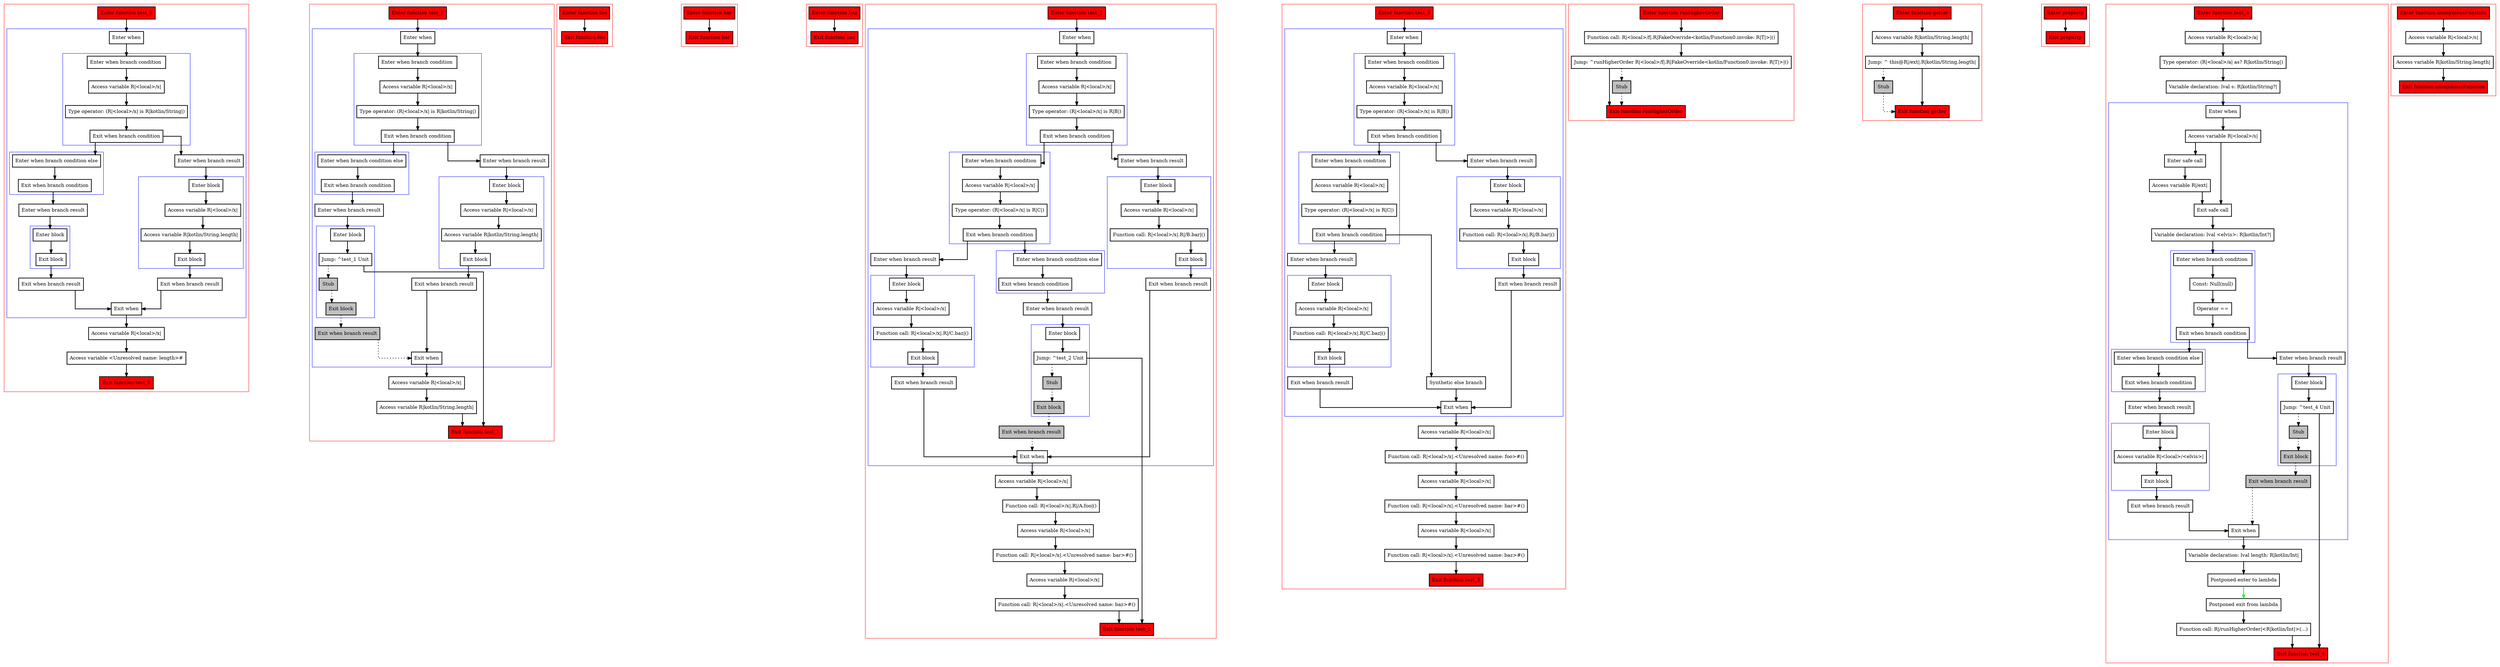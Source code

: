 digraph returns_kt {
    graph [splines=ortho nodesep=3]
    node [shape=box penwidth=2]
    edge [penwidth=2]

    subgraph cluster_0 {
        color=red
        0 [label="Enter function test_0" style="filled" fillcolor=red];
        subgraph cluster_1 {
            color=blue
            1 [label="Enter when"];
            subgraph cluster_2 {
                color=blue
                2 [label="Enter when branch condition "];
                3 [label="Access variable R|<local>/x|"];
                4 [label="Type operator: (R|<local>/x| is R|kotlin/String|)"];
                5 [label="Exit when branch condition"];
            }
            subgraph cluster_3 {
                color=blue
                6 [label="Enter when branch condition else"];
                7 [label="Exit when branch condition"];
            }
            8 [label="Enter when branch result"];
            subgraph cluster_4 {
                color=blue
                9 [label="Enter block"];
                10 [label="Exit block"];
            }
            11 [label="Exit when branch result"];
            12 [label="Enter when branch result"];
            subgraph cluster_5 {
                color=blue
                13 [label="Enter block"];
                14 [label="Access variable R|<local>/x|"];
                15 [label="Access variable R|kotlin/String.length|"];
                16 [label="Exit block"];
            }
            17 [label="Exit when branch result"];
            18 [label="Exit when"];
        }
        19 [label="Access variable R|<local>/x|"];
        20 [label="Access variable <Unresolved name: length>#"];
        21 [label="Exit function test_0" style="filled" fillcolor=red];
    }

    0 -> {1};
    1 -> {2};
    2 -> {3};
    3 -> {4};
    4 -> {5};
    5 -> {12 6};
    6 -> {7};
    7 -> {8};
    8 -> {9};
    9 -> {10};
    10 -> {11};
    11 -> {18};
    12 -> {13};
    13 -> {14};
    14 -> {15};
    15 -> {16};
    16 -> {17};
    17 -> {18};
    18 -> {19};
    19 -> {20};
    20 -> {21};

    subgraph cluster_6 {
        color=red
        22 [label="Enter function test_1" style="filled" fillcolor=red];
        subgraph cluster_7 {
            color=blue
            23 [label="Enter when"];
            subgraph cluster_8 {
                color=blue
                24 [label="Enter when branch condition "];
                25 [label="Access variable R|<local>/x|"];
                26 [label="Type operator: (R|<local>/x| is R|kotlin/String|)"];
                27 [label="Exit when branch condition"];
            }
            subgraph cluster_9 {
                color=blue
                28 [label="Enter when branch condition else"];
                29 [label="Exit when branch condition"];
            }
            30 [label="Enter when branch result"];
            subgraph cluster_10 {
                color=blue
                31 [label="Enter block"];
                32 [label="Jump: ^test_1 Unit"];
                33 [label="Stub" style="filled" fillcolor=gray];
                34 [label="Exit block" style="filled" fillcolor=gray];
            }
            35 [label="Exit when branch result" style="filled" fillcolor=gray];
            36 [label="Enter when branch result"];
            subgraph cluster_11 {
                color=blue
                37 [label="Enter block"];
                38 [label="Access variable R|<local>/x|"];
                39 [label="Access variable R|kotlin/String.length|"];
                40 [label="Exit block"];
            }
            41 [label="Exit when branch result"];
            42 [label="Exit when"];
        }
        43 [label="Access variable R|<local>/x|"];
        44 [label="Access variable R|kotlin/String.length|"];
        45 [label="Exit function test_1" style="filled" fillcolor=red];
    }

    22 -> {23};
    23 -> {24};
    24 -> {25};
    25 -> {26};
    26 -> {27};
    27 -> {36 28};
    28 -> {29};
    29 -> {30};
    30 -> {31};
    31 -> {32};
    32 -> {45};
    32 -> {33} [style=dotted];
    33 -> {34} [style=dotted];
    34 -> {35} [style=dotted];
    35 -> {42} [style=dotted];
    36 -> {37};
    37 -> {38};
    38 -> {39};
    39 -> {40};
    40 -> {41};
    41 -> {42};
    42 -> {43};
    43 -> {44};
    44 -> {45};

    subgraph cluster_12 {
        color=red
        46 [label="Enter function foo" style="filled" fillcolor=red];
        47 [label="Exit function foo" style="filled" fillcolor=red];
    }

    46 -> {47};

    subgraph cluster_13 {
        color=red
        48 [label="Enter function bar" style="filled" fillcolor=red];
        49 [label="Exit function bar" style="filled" fillcolor=red];
    }

    48 -> {49};

    subgraph cluster_14 {
        color=red
        50 [label="Enter function baz" style="filled" fillcolor=red];
        51 [label="Exit function baz" style="filled" fillcolor=red];
    }

    50 -> {51};

    subgraph cluster_15 {
        color=red
        52 [label="Enter function test_2" style="filled" fillcolor=red];
        subgraph cluster_16 {
            color=blue
            53 [label="Enter when"];
            subgraph cluster_17 {
                color=blue
                54 [label="Enter when branch condition "];
                55 [label="Access variable R|<local>/x|"];
                56 [label="Type operator: (R|<local>/x| is R|B|)"];
                57 [label="Exit when branch condition"];
            }
            subgraph cluster_18 {
                color=blue
                58 [label="Enter when branch condition "];
                59 [label="Access variable R|<local>/x|"];
                60 [label="Type operator: (R|<local>/x| is R|C|)"];
                61 [label="Exit when branch condition"];
            }
            subgraph cluster_19 {
                color=blue
                62 [label="Enter when branch condition else"];
                63 [label="Exit when branch condition"];
            }
            64 [label="Enter when branch result"];
            subgraph cluster_20 {
                color=blue
                65 [label="Enter block"];
                66 [label="Jump: ^test_2 Unit"];
                67 [label="Stub" style="filled" fillcolor=gray];
                68 [label="Exit block" style="filled" fillcolor=gray];
            }
            69 [label="Exit when branch result" style="filled" fillcolor=gray];
            70 [label="Enter when branch result"];
            subgraph cluster_21 {
                color=blue
                71 [label="Enter block"];
                72 [label="Access variable R|<local>/x|"];
                73 [label="Function call: R|<local>/x|.R|/C.baz|()"];
                74 [label="Exit block"];
            }
            75 [label="Exit when branch result"];
            76 [label="Enter when branch result"];
            subgraph cluster_22 {
                color=blue
                77 [label="Enter block"];
                78 [label="Access variable R|<local>/x|"];
                79 [label="Function call: R|<local>/x|.R|/B.bar|()"];
                80 [label="Exit block"];
            }
            81 [label="Exit when branch result"];
            82 [label="Exit when"];
        }
        83 [label="Access variable R|<local>/x|"];
        84 [label="Function call: R|<local>/x|.R|/A.foo|()"];
        85 [label="Access variable R|<local>/x|"];
        86 [label="Function call: R|<local>/x|.<Unresolved name: bar>#()"];
        87 [label="Access variable R|<local>/x|"];
        88 [label="Function call: R|<local>/x|.<Unresolved name: baz>#()"];
        89 [label="Exit function test_2" style="filled" fillcolor=red];
    }

    52 -> {53};
    53 -> {54};
    54 -> {55};
    55 -> {56};
    56 -> {57};
    57 -> {76 58};
    58 -> {59};
    59 -> {60};
    60 -> {61};
    61 -> {70 62};
    62 -> {63};
    63 -> {64};
    64 -> {65};
    65 -> {66};
    66 -> {89};
    66 -> {67} [style=dotted];
    67 -> {68} [style=dotted];
    68 -> {69} [style=dotted];
    69 -> {82} [style=dotted];
    70 -> {71};
    71 -> {72};
    72 -> {73};
    73 -> {74};
    74 -> {75};
    75 -> {82};
    76 -> {77};
    77 -> {78};
    78 -> {79};
    79 -> {80};
    80 -> {81};
    81 -> {82};
    82 -> {83};
    83 -> {84};
    84 -> {85};
    85 -> {86};
    86 -> {87};
    87 -> {88};
    88 -> {89};

    subgraph cluster_23 {
        color=red
        90 [label="Enter function test_3" style="filled" fillcolor=red];
        subgraph cluster_24 {
            color=blue
            91 [label="Enter when"];
            subgraph cluster_25 {
                color=blue
                92 [label="Enter when branch condition "];
                93 [label="Access variable R|<local>/x|"];
                94 [label="Type operator: (R|<local>/x| is R|B|)"];
                95 [label="Exit when branch condition"];
            }
            subgraph cluster_26 {
                color=blue
                96 [label="Enter when branch condition "];
                97 [label="Access variable R|<local>/x|"];
                98 [label="Type operator: (R|<local>/x| is R|C|)"];
                99 [label="Exit when branch condition"];
            }
            100 [label="Synthetic else branch"];
            101 [label="Enter when branch result"];
            subgraph cluster_27 {
                color=blue
                102 [label="Enter block"];
                103 [label="Access variable R|<local>/x|"];
                104 [label="Function call: R|<local>/x|.R|/C.baz|()"];
                105 [label="Exit block"];
            }
            106 [label="Exit when branch result"];
            107 [label="Enter when branch result"];
            subgraph cluster_28 {
                color=blue
                108 [label="Enter block"];
                109 [label="Access variable R|<local>/x|"];
                110 [label="Function call: R|<local>/x|.R|/B.bar|()"];
                111 [label="Exit block"];
            }
            112 [label="Exit when branch result"];
            113 [label="Exit when"];
        }
        114 [label="Access variable R|<local>/x|"];
        115 [label="Function call: R|<local>/x|.<Unresolved name: foo>#()"];
        116 [label="Access variable R|<local>/x|"];
        117 [label="Function call: R|<local>/x|.<Unresolved name: bar>#()"];
        118 [label="Access variable R|<local>/x|"];
        119 [label="Function call: R|<local>/x|.<Unresolved name: baz>#()"];
        120 [label="Exit function test_3" style="filled" fillcolor=red];
    }

    90 -> {91};
    91 -> {92};
    92 -> {93};
    93 -> {94};
    94 -> {95};
    95 -> {107 96};
    96 -> {97};
    97 -> {98};
    98 -> {99};
    99 -> {101 100};
    100 -> {113};
    101 -> {102};
    102 -> {103};
    103 -> {104};
    104 -> {105};
    105 -> {106};
    106 -> {113};
    107 -> {108};
    108 -> {109};
    109 -> {110};
    110 -> {111};
    111 -> {112};
    112 -> {113};
    113 -> {114};
    114 -> {115};
    115 -> {116};
    116 -> {117};
    117 -> {118};
    118 -> {119};
    119 -> {120};

    subgraph cluster_29 {
        color=red
        121 [label="Enter function runHigherOrder" style="filled" fillcolor=red];
        122 [label="Function call: R|<local>/f|.R|FakeOverride<kotlin/Function0.invoke: R|T|>|()"];
        123 [label="Jump: ^runHigherOrder R|<local>/f|.R|FakeOverride<kotlin/Function0.invoke: R|T|>|()"];
        124 [label="Stub" style="filled" fillcolor=gray];
        125 [label="Exit function runHigherOrder" style="filled" fillcolor=red];
    }

    121 -> {122};
    122 -> {123};
    123 -> {125};
    123 -> {124} [style=dotted];
    124 -> {125} [style=dotted];

    subgraph cluster_30 {
        color=red
        126 [label="Enter function getter" style="filled" fillcolor=red];
        127 [label="Access variable R|kotlin/String.length|"];
        128 [label="Jump: ^ this@R|/ext|.R|kotlin/String.length|"];
        129 [label="Stub" style="filled" fillcolor=gray];
        130 [label="Exit function getter" style="filled" fillcolor=red];
    }

    126 -> {127};
    127 -> {128};
    128 -> {130};
    128 -> {129} [style=dotted];
    129 -> {130} [style=dotted];

    subgraph cluster_31 {
        color=red
        131 [label="Enter property" style="filled" fillcolor=red];
        132 [label="Exit property" style="filled" fillcolor=red];
    }

    131 -> {132};

    subgraph cluster_32 {
        color=red
        133 [label="Enter function test_4" style="filled" fillcolor=red];
        134 [label="Access variable R|<local>/a|"];
        135 [label="Type operator: (R|<local>/a| as? R|kotlin/String|)"];
        136 [label="Variable declaration: lval s: R|kotlin/String?|"];
        subgraph cluster_33 {
            color=blue
            137 [label="Enter when"];
            138 [label="Access variable R|<local>/s|"];
            139 [label="Enter safe call"];
            140 [label="Access variable R|/ext|"];
            141 [label="Exit safe call"];
            142 [label="Variable declaration: lval <elvis>: R|kotlin/Int?|"];
            subgraph cluster_34 {
                color=blue
                143 [label="Enter when branch condition "];
                144 [label="Const: Null(null)"];
                145 [label="Operator =="];
                146 [label="Exit when branch condition"];
            }
            subgraph cluster_35 {
                color=blue
                147 [label="Enter when branch condition else"];
                148 [label="Exit when branch condition"];
            }
            149 [label="Enter when branch result"];
            subgraph cluster_36 {
                color=blue
                150 [label="Enter block"];
                151 [label="Access variable R|<local>/<elvis>|"];
                152 [label="Exit block"];
            }
            153 [label="Exit when branch result"];
            154 [label="Enter when branch result"];
            subgraph cluster_37 {
                color=blue
                155 [label="Enter block"];
                156 [label="Jump: ^test_4 Unit"];
                157 [label="Stub" style="filled" fillcolor=gray];
                158 [label="Exit block" style="filled" fillcolor=gray];
            }
            159 [label="Exit when branch result" style="filled" fillcolor=gray];
            160 [label="Exit when"];
        }
        161 [label="Variable declaration: lval length: R|kotlin/Int|"];
        162 [label="Postponed enter to lambda"];
        163 [label="Postponed exit from lambda"];
        164 [label="Function call: R|/runHigherOrder|<R|kotlin/Int|>(...)"];
        165 [label="Exit function test_4" style="filled" fillcolor=red];
    }

    133 -> {134};
    134 -> {135};
    135 -> {136};
    136 -> {137};
    137 -> {138};
    138 -> {139 141};
    139 -> {140};
    140 -> {141};
    141 -> {142};
    142 -> {143};
    143 -> {144};
    144 -> {145};
    145 -> {146};
    146 -> {154 147};
    147 -> {148};
    148 -> {149};
    149 -> {150};
    150 -> {151};
    151 -> {152};
    152 -> {153};
    153 -> {160};
    154 -> {155};
    155 -> {156};
    156 -> {165};
    156 -> {157} [style=dotted];
    157 -> {158} [style=dotted];
    158 -> {159} [style=dotted];
    159 -> {160} [style=dotted];
    160 -> {161};
    161 -> {162};
    162 -> {163 163} [color=green];
    163 -> {164};
    164 -> {165};

    subgraph cluster_38 {
        color=red
        166 [label="Enter function anonymousFunction" style="filled" fillcolor=red];
        167 [label="Access variable R|<local>/s|"];
        168 [label="Access variable R|kotlin/String.length|"];
        169 [label="Exit function anonymousFunction" style="filled" fillcolor=red];
    }

    166 -> {167};
    167 -> {168};
    168 -> {169};

}
